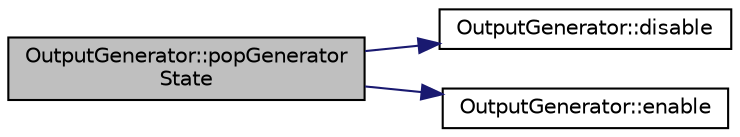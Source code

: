 digraph "OutputGenerator::popGeneratorState"
{
 // LATEX_PDF_SIZE
  edge [fontname="Helvetica",fontsize="10",labelfontname="Helvetica",labelfontsize="10"];
  node [fontname="Helvetica",fontsize="10",shape=record];
  rankdir="LR";
  Node1 [label="OutputGenerator::popGenerator\lState",height=0.2,width=0.4,color="black", fillcolor="grey75", style="filled", fontcolor="black",tooltip=" "];
  Node1 -> Node2 [color="midnightblue",fontsize="10",style="solid",fontname="Helvetica"];
  Node2 [label="OutputGenerator::disable",height=0.2,width=0.4,color="black", fillcolor="white", style="filled",URL="$classOutputGenerator.html#a7525c6d37fc6aeb6d3065bcf12bc74da",tooltip=" "];
  Node1 -> Node3 [color="midnightblue",fontsize="10",style="solid",fontname="Helvetica"];
  Node3 [label="OutputGenerator::enable",height=0.2,width=0.4,color="black", fillcolor="white", style="filled",URL="$classOutputGenerator.html#a2fe91691b023b322f3ab6dbef5f9937a",tooltip=" "];
}
